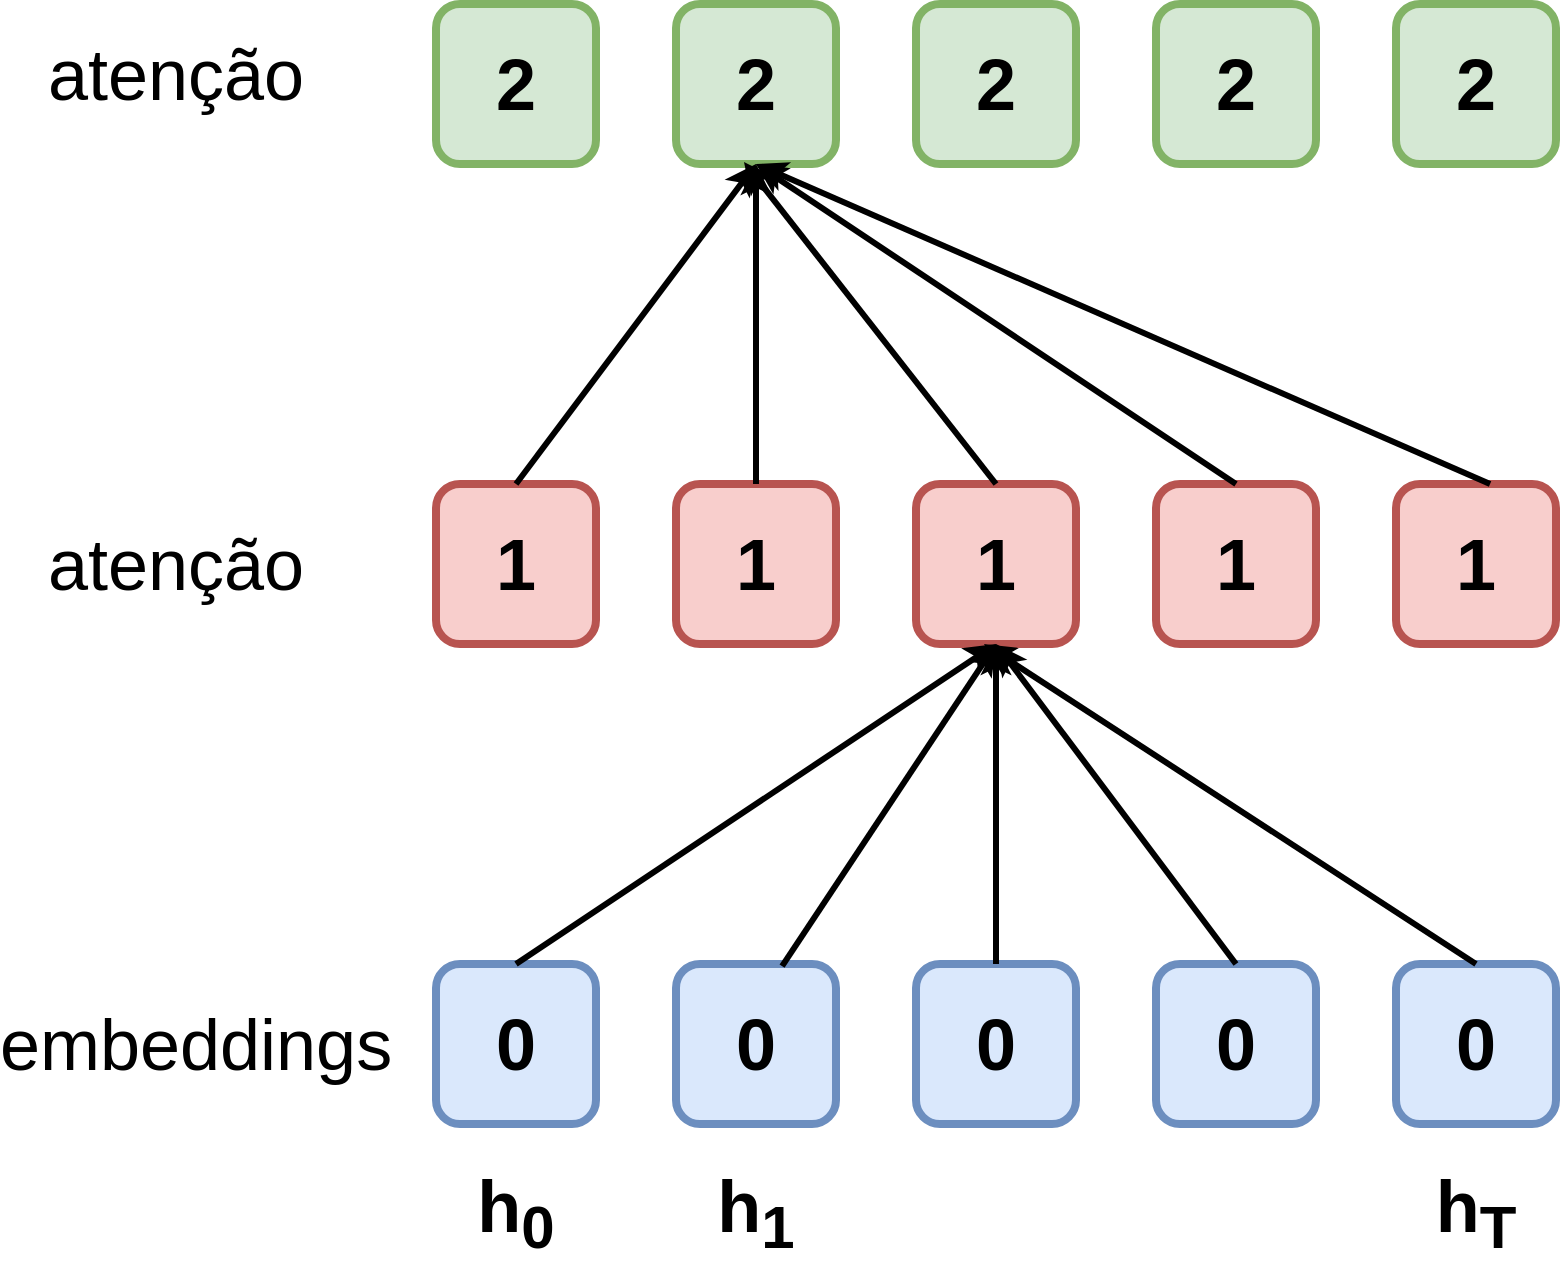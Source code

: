 <mxfile version="24.7.6">
  <diagram name="Page-1" id="RVDhtVu_x7AUjk5kRX2I">
    <mxGraphModel dx="1362" dy="793" grid="1" gridSize="10" guides="1" tooltips="1" connect="1" arrows="1" fold="1" page="1" pageScale="1" pageWidth="850" pageHeight="1100" math="0" shadow="0">
      <root>
        <mxCell id="0" />
        <mxCell id="1" parent="0" />
        <mxCell id="NHAjV5byMSSFJeDpbdyp-1" value="0" style="rounded=1;whiteSpace=wrap;html=1;fillColor=#dae8fc;strokeColor=#6c8ebf;strokeWidth=4;fontSize=36;fontStyle=1" vertex="1" parent="1">
          <mxGeometry x="280" y="520" width="80" height="80" as="geometry" />
        </mxCell>
        <mxCell id="NHAjV5byMSSFJeDpbdyp-2" value="0" style="rounded=1;whiteSpace=wrap;html=1;fillColor=#dae8fc;strokeColor=#6c8ebf;strokeWidth=4;fontSize=36;fontStyle=1" vertex="1" parent="1">
          <mxGeometry x="400" y="520" width="80" height="80" as="geometry" />
        </mxCell>
        <mxCell id="NHAjV5byMSSFJeDpbdyp-3" value="0" style="rounded=1;whiteSpace=wrap;html=1;fillColor=#dae8fc;strokeColor=#6c8ebf;strokeWidth=4;fontSize=36;fontStyle=1" vertex="1" parent="1">
          <mxGeometry x="520" y="520" width="80" height="80" as="geometry" />
        </mxCell>
        <mxCell id="NHAjV5byMSSFJeDpbdyp-4" value="0" style="rounded=1;whiteSpace=wrap;html=1;fillColor=#dae8fc;strokeColor=#6c8ebf;strokeWidth=4;fontSize=36;fontStyle=1" vertex="1" parent="1">
          <mxGeometry x="640" y="520" width="80" height="80" as="geometry" />
        </mxCell>
        <mxCell id="NHAjV5byMSSFJeDpbdyp-5" value="0" style="rounded=1;whiteSpace=wrap;html=1;fillColor=#dae8fc;strokeColor=#6c8ebf;strokeWidth=4;fontSize=36;fontStyle=1" vertex="1" parent="1">
          <mxGeometry x="760" y="520" width="80" height="80" as="geometry" />
        </mxCell>
        <mxCell id="NHAjV5byMSSFJeDpbdyp-6" value="1" style="rounded=1;whiteSpace=wrap;html=1;fillColor=#f8cecc;strokeColor=#b85450;strokeWidth=4;fontSize=36;fontStyle=1" vertex="1" parent="1">
          <mxGeometry x="280" y="280" width="80" height="80" as="geometry" />
        </mxCell>
        <mxCell id="NHAjV5byMSSFJeDpbdyp-7" value="2" style="rounded=1;whiteSpace=wrap;html=1;fillColor=#d5e8d4;strokeColor=#82b366;strokeWidth=4;fontSize=36;fontStyle=1" vertex="1" parent="1">
          <mxGeometry x="280" y="40" width="80" height="80" as="geometry" />
        </mxCell>
        <mxCell id="NHAjV5byMSSFJeDpbdyp-8" value="2" style="rounded=1;whiteSpace=wrap;html=1;fillColor=#d5e8d4;strokeColor=#82b366;strokeWidth=4;fontSize=36;fontStyle=1" vertex="1" parent="1">
          <mxGeometry x="400" y="40" width="80" height="80" as="geometry" />
        </mxCell>
        <mxCell id="NHAjV5byMSSFJeDpbdyp-9" value="2" style="rounded=1;whiteSpace=wrap;html=1;fillColor=#d5e8d4;strokeColor=#82b366;strokeWidth=4;fontSize=36;fontStyle=1" vertex="1" parent="1">
          <mxGeometry x="520" y="40" width="80" height="80" as="geometry" />
        </mxCell>
        <mxCell id="NHAjV5byMSSFJeDpbdyp-10" value="2" style="rounded=1;whiteSpace=wrap;html=1;fillColor=#d5e8d4;strokeColor=#82b366;strokeWidth=4;fontSize=36;fontStyle=1" vertex="1" parent="1">
          <mxGeometry x="640" y="40" width="80" height="80" as="geometry" />
        </mxCell>
        <mxCell id="NHAjV5byMSSFJeDpbdyp-11" value="2" style="rounded=1;whiteSpace=wrap;html=1;fillColor=#d5e8d4;strokeColor=#82b366;strokeWidth=4;fontSize=36;fontStyle=1" vertex="1" parent="1">
          <mxGeometry x="760" y="40" width="80" height="80" as="geometry" />
        </mxCell>
        <mxCell id="NHAjV5byMSSFJeDpbdyp-12" value="1" style="rounded=1;whiteSpace=wrap;html=1;fillColor=#f8cecc;strokeColor=#b85450;strokeWidth=4;fontSize=36;fontStyle=1" vertex="1" parent="1">
          <mxGeometry x="400" y="280" width="80" height="80" as="geometry" />
        </mxCell>
        <mxCell id="NHAjV5byMSSFJeDpbdyp-13" value="1" style="rounded=1;whiteSpace=wrap;html=1;fillColor=#f8cecc;strokeColor=#b85450;strokeWidth=4;fontSize=36;fontStyle=1" vertex="1" parent="1">
          <mxGeometry x="520" y="280" width="80" height="80" as="geometry" />
        </mxCell>
        <mxCell id="NHAjV5byMSSFJeDpbdyp-14" value="1" style="rounded=1;whiteSpace=wrap;html=1;fillColor=#f8cecc;strokeColor=#b85450;strokeWidth=4;fontSize=36;fontStyle=1" vertex="1" parent="1">
          <mxGeometry x="640" y="280" width="80" height="80" as="geometry" />
        </mxCell>
        <mxCell id="NHAjV5byMSSFJeDpbdyp-15" value="1" style="rounded=1;whiteSpace=wrap;html=1;fillColor=#f8cecc;strokeColor=#b85450;strokeWidth=4;fontSize=36;fontStyle=1" vertex="1" parent="1">
          <mxGeometry x="760" y="280" width="80" height="80" as="geometry" />
        </mxCell>
        <mxCell id="NHAjV5byMSSFJeDpbdyp-23" value="" style="endArrow=classic;html=1;rounded=0;exitX=0.663;exitY=0.013;exitDx=0;exitDy=0;exitPerimeter=0;entryX=0.5;entryY=1;entryDx=0;entryDy=0;strokeWidth=3;" edge="1" parent="1" source="NHAjV5byMSSFJeDpbdyp-2" target="NHAjV5byMSSFJeDpbdyp-13">
          <mxGeometry width="50" height="50" relative="1" as="geometry">
            <mxPoint x="560" y="550" as="sourcePoint" />
            <mxPoint x="350" y="370" as="targetPoint" />
          </mxGeometry>
        </mxCell>
        <mxCell id="NHAjV5byMSSFJeDpbdyp-25" value="" style="endArrow=classic;html=1;rounded=0;exitX=0.5;exitY=0;exitDx=0;exitDy=0;entryX=0.5;entryY=1;entryDx=0;entryDy=0;strokeWidth=3;" edge="1" parent="1" source="NHAjV5byMSSFJeDpbdyp-3" target="NHAjV5byMSSFJeDpbdyp-13">
          <mxGeometry width="50" height="50" relative="1" as="geometry">
            <mxPoint x="463" y="531" as="sourcePoint" />
            <mxPoint x="360" y="370" as="targetPoint" />
          </mxGeometry>
        </mxCell>
        <mxCell id="NHAjV5byMSSFJeDpbdyp-26" value="" style="endArrow=classic;html=1;rounded=0;exitX=0.5;exitY=0;exitDx=0;exitDy=0;entryX=0.5;entryY=1;entryDx=0;entryDy=0;strokeWidth=3;" edge="1" parent="1" source="NHAjV5byMSSFJeDpbdyp-4" target="NHAjV5byMSSFJeDpbdyp-13">
          <mxGeometry width="50" height="50" relative="1" as="geometry">
            <mxPoint x="473" y="541" as="sourcePoint" />
            <mxPoint x="330" y="370" as="targetPoint" />
          </mxGeometry>
        </mxCell>
        <mxCell id="NHAjV5byMSSFJeDpbdyp-27" value="" style="endArrow=classic;html=1;rounded=0;exitX=0.5;exitY=0;exitDx=0;exitDy=0;strokeWidth=3;entryX=0.425;entryY=1;entryDx=0;entryDy=0;entryPerimeter=0;" edge="1" parent="1" source="NHAjV5byMSSFJeDpbdyp-5" target="NHAjV5byMSSFJeDpbdyp-13">
          <mxGeometry width="50" height="50" relative="1" as="geometry">
            <mxPoint x="483" y="551" as="sourcePoint" />
            <mxPoint x="560" y="370" as="targetPoint" />
          </mxGeometry>
        </mxCell>
        <mxCell id="NHAjV5byMSSFJeDpbdyp-28" value="h&lt;sub&gt;0&lt;/sub&gt;" style="text;html=1;align=center;verticalAlign=middle;whiteSpace=wrap;rounded=0;fontSize=36;fontStyle=1" vertex="1" parent="1">
          <mxGeometry x="290" y="630" width="60" height="30" as="geometry" />
        </mxCell>
        <mxCell id="NHAjV5byMSSFJeDpbdyp-29" value="h&lt;sub&gt;1&lt;/sub&gt;" style="text;html=1;align=center;verticalAlign=middle;whiteSpace=wrap;rounded=0;fontSize=36;fontStyle=1" vertex="1" parent="1">
          <mxGeometry x="410" y="630" width="60" height="30" as="geometry" />
        </mxCell>
        <mxCell id="NHAjV5byMSSFJeDpbdyp-32" value="h&lt;sub&gt;T&lt;/sub&gt;" style="text;html=1;align=center;verticalAlign=middle;whiteSpace=wrap;rounded=0;fontSize=36;fontStyle=1" vertex="1" parent="1">
          <mxGeometry x="770" y="630" width="60" height="30" as="geometry" />
        </mxCell>
        <mxCell id="NHAjV5byMSSFJeDpbdyp-33" value="" style="endArrow=classic;html=1;rounded=0;exitX=0.5;exitY=0;exitDx=0;exitDy=0;entryX=0.5;entryY=1;entryDx=0;entryDy=0;strokeWidth=3;" edge="1" parent="1" source="NHAjV5byMSSFJeDpbdyp-1" target="NHAjV5byMSSFJeDpbdyp-13">
          <mxGeometry width="50" height="50" relative="1" as="geometry">
            <mxPoint x="463" y="531" as="sourcePoint" />
            <mxPoint x="570" y="370" as="targetPoint" />
          </mxGeometry>
        </mxCell>
        <mxCell id="NHAjV5byMSSFJeDpbdyp-34" value="" style="endArrow=classic;html=1;rounded=0;entryX=0.5;entryY=1;entryDx=0;entryDy=0;strokeWidth=3;exitX=0.5;exitY=0;exitDx=0;exitDy=0;" edge="1" parent="1" source="NHAjV5byMSSFJeDpbdyp-12" target="NHAjV5byMSSFJeDpbdyp-8">
          <mxGeometry width="50" height="50" relative="1" as="geometry">
            <mxPoint x="520" y="400" as="sourcePoint" />
            <mxPoint x="580" y="380" as="targetPoint" />
          </mxGeometry>
        </mxCell>
        <mxCell id="NHAjV5byMSSFJeDpbdyp-35" value="" style="endArrow=classic;html=1;rounded=0;strokeWidth=3;exitX=0.5;exitY=0;exitDx=0;exitDy=0;entryX=0.5;entryY=1;entryDx=0;entryDy=0;" edge="1" parent="1" source="NHAjV5byMSSFJeDpbdyp-6" target="NHAjV5byMSSFJeDpbdyp-8">
          <mxGeometry width="50" height="50" relative="1" as="geometry">
            <mxPoint x="350" y="260" as="sourcePoint" />
            <mxPoint x="440" y="130" as="targetPoint" />
          </mxGeometry>
        </mxCell>
        <mxCell id="NHAjV5byMSSFJeDpbdyp-37" value="" style="endArrow=classic;html=1;rounded=0;strokeWidth=3;exitX=0.5;exitY=0;exitDx=0;exitDy=0;entryX=0.425;entryY=0.988;entryDx=0;entryDy=0;entryPerimeter=0;" edge="1" parent="1" source="NHAjV5byMSSFJeDpbdyp-13" target="NHAjV5byMSSFJeDpbdyp-8">
          <mxGeometry width="50" height="50" relative="1" as="geometry">
            <mxPoint x="330" y="290" as="sourcePoint" />
            <mxPoint x="450" y="130" as="targetPoint" />
          </mxGeometry>
        </mxCell>
        <mxCell id="NHAjV5byMSSFJeDpbdyp-38" value="" style="endArrow=classic;html=1;rounded=0;strokeWidth=3;exitX=0.5;exitY=0;exitDx=0;exitDy=0;" edge="1" parent="1" source="NHAjV5byMSSFJeDpbdyp-14">
          <mxGeometry width="50" height="50" relative="1" as="geometry">
            <mxPoint x="340" y="300" as="sourcePoint" />
            <mxPoint x="440" y="120" as="targetPoint" />
          </mxGeometry>
        </mxCell>
        <mxCell id="NHAjV5byMSSFJeDpbdyp-39" value="" style="endArrow=classic;html=1;rounded=0;strokeWidth=3;exitX=0.588;exitY=0;exitDx=0;exitDy=0;entryX=0.5;entryY=1;entryDx=0;entryDy=0;exitPerimeter=0;" edge="1" parent="1" source="NHAjV5byMSSFJeDpbdyp-15" target="NHAjV5byMSSFJeDpbdyp-8">
          <mxGeometry width="50" height="50" relative="1" as="geometry">
            <mxPoint x="350" y="310" as="sourcePoint" />
            <mxPoint x="470" y="150" as="targetPoint" />
          </mxGeometry>
        </mxCell>
        <mxCell id="NHAjV5byMSSFJeDpbdyp-40" value="atenção" style="text;html=1;align=center;verticalAlign=middle;whiteSpace=wrap;rounded=0;fontSize=36;" vertex="1" parent="1">
          <mxGeometry x="120" y="305" width="60" height="30" as="geometry" />
        </mxCell>
        <mxCell id="NHAjV5byMSSFJeDpbdyp-41" value="embeddings" style="text;html=1;align=center;verticalAlign=middle;whiteSpace=wrap;rounded=0;fontSize=36;" vertex="1" parent="1">
          <mxGeometry x="130" y="545" width="60" height="30" as="geometry" />
        </mxCell>
        <mxCell id="NHAjV5byMSSFJeDpbdyp-42" value="atenção" style="text;html=1;align=center;verticalAlign=middle;whiteSpace=wrap;rounded=0;fontSize=36;" vertex="1" parent="1">
          <mxGeometry x="120" y="60" width="60" height="30" as="geometry" />
        </mxCell>
      </root>
    </mxGraphModel>
  </diagram>
</mxfile>
